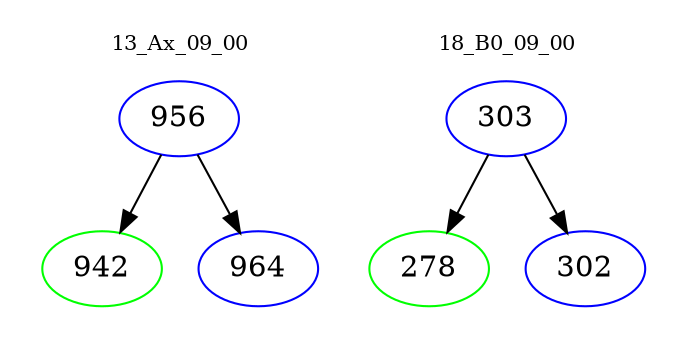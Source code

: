 digraph{
subgraph cluster_0 {
color = white
label = "13_Ax_09_00";
fontsize=10;
T0_956 [label="956", color="blue"]
T0_956 -> T0_942 [color="black"]
T0_942 [label="942", color="green"]
T0_956 -> T0_964 [color="black"]
T0_964 [label="964", color="blue"]
}
subgraph cluster_1 {
color = white
label = "18_B0_09_00";
fontsize=10;
T1_303 [label="303", color="blue"]
T1_303 -> T1_278 [color="black"]
T1_278 [label="278", color="green"]
T1_303 -> T1_302 [color="black"]
T1_302 [label="302", color="blue"]
}
}
